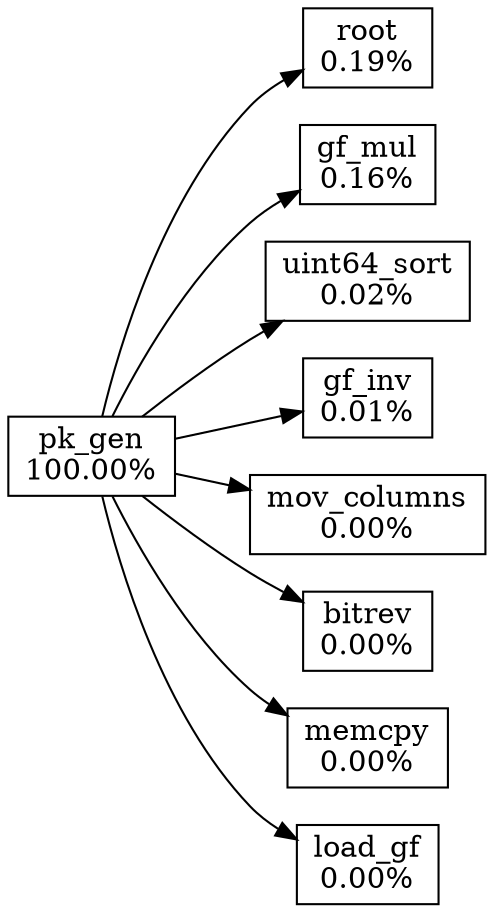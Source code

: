 digraph G {
  rankdir=LR;
  {
    node [shape=box]
    pk_gen[label="pk_gen\n100.00%"]
    root[label="root\n0.19%"]
    gf_mul[label="gf_mul\n0.16%"]
    uint64_sort[label="uint64_sort\n0.02%"]
    gf_inv[label="gf_inv\n0.01%"]
    mov_columns[label="mov_columns\n0.00%"]
    bitrev[label="bitrev\n0.00%"]
    memcpy[label="memcpy\n0.00%"]
    load_gf[label="load_gf\n0.00%"]
  }
  pk_gen -> root
  pk_gen -> gf_mul
  pk_gen -> uint64_sort
  pk_gen -> gf_inv
  pk_gen -> mov_columns
  pk_gen -> bitrev
  pk_gen -> memcpy
  pk_gen -> load_gf
}
